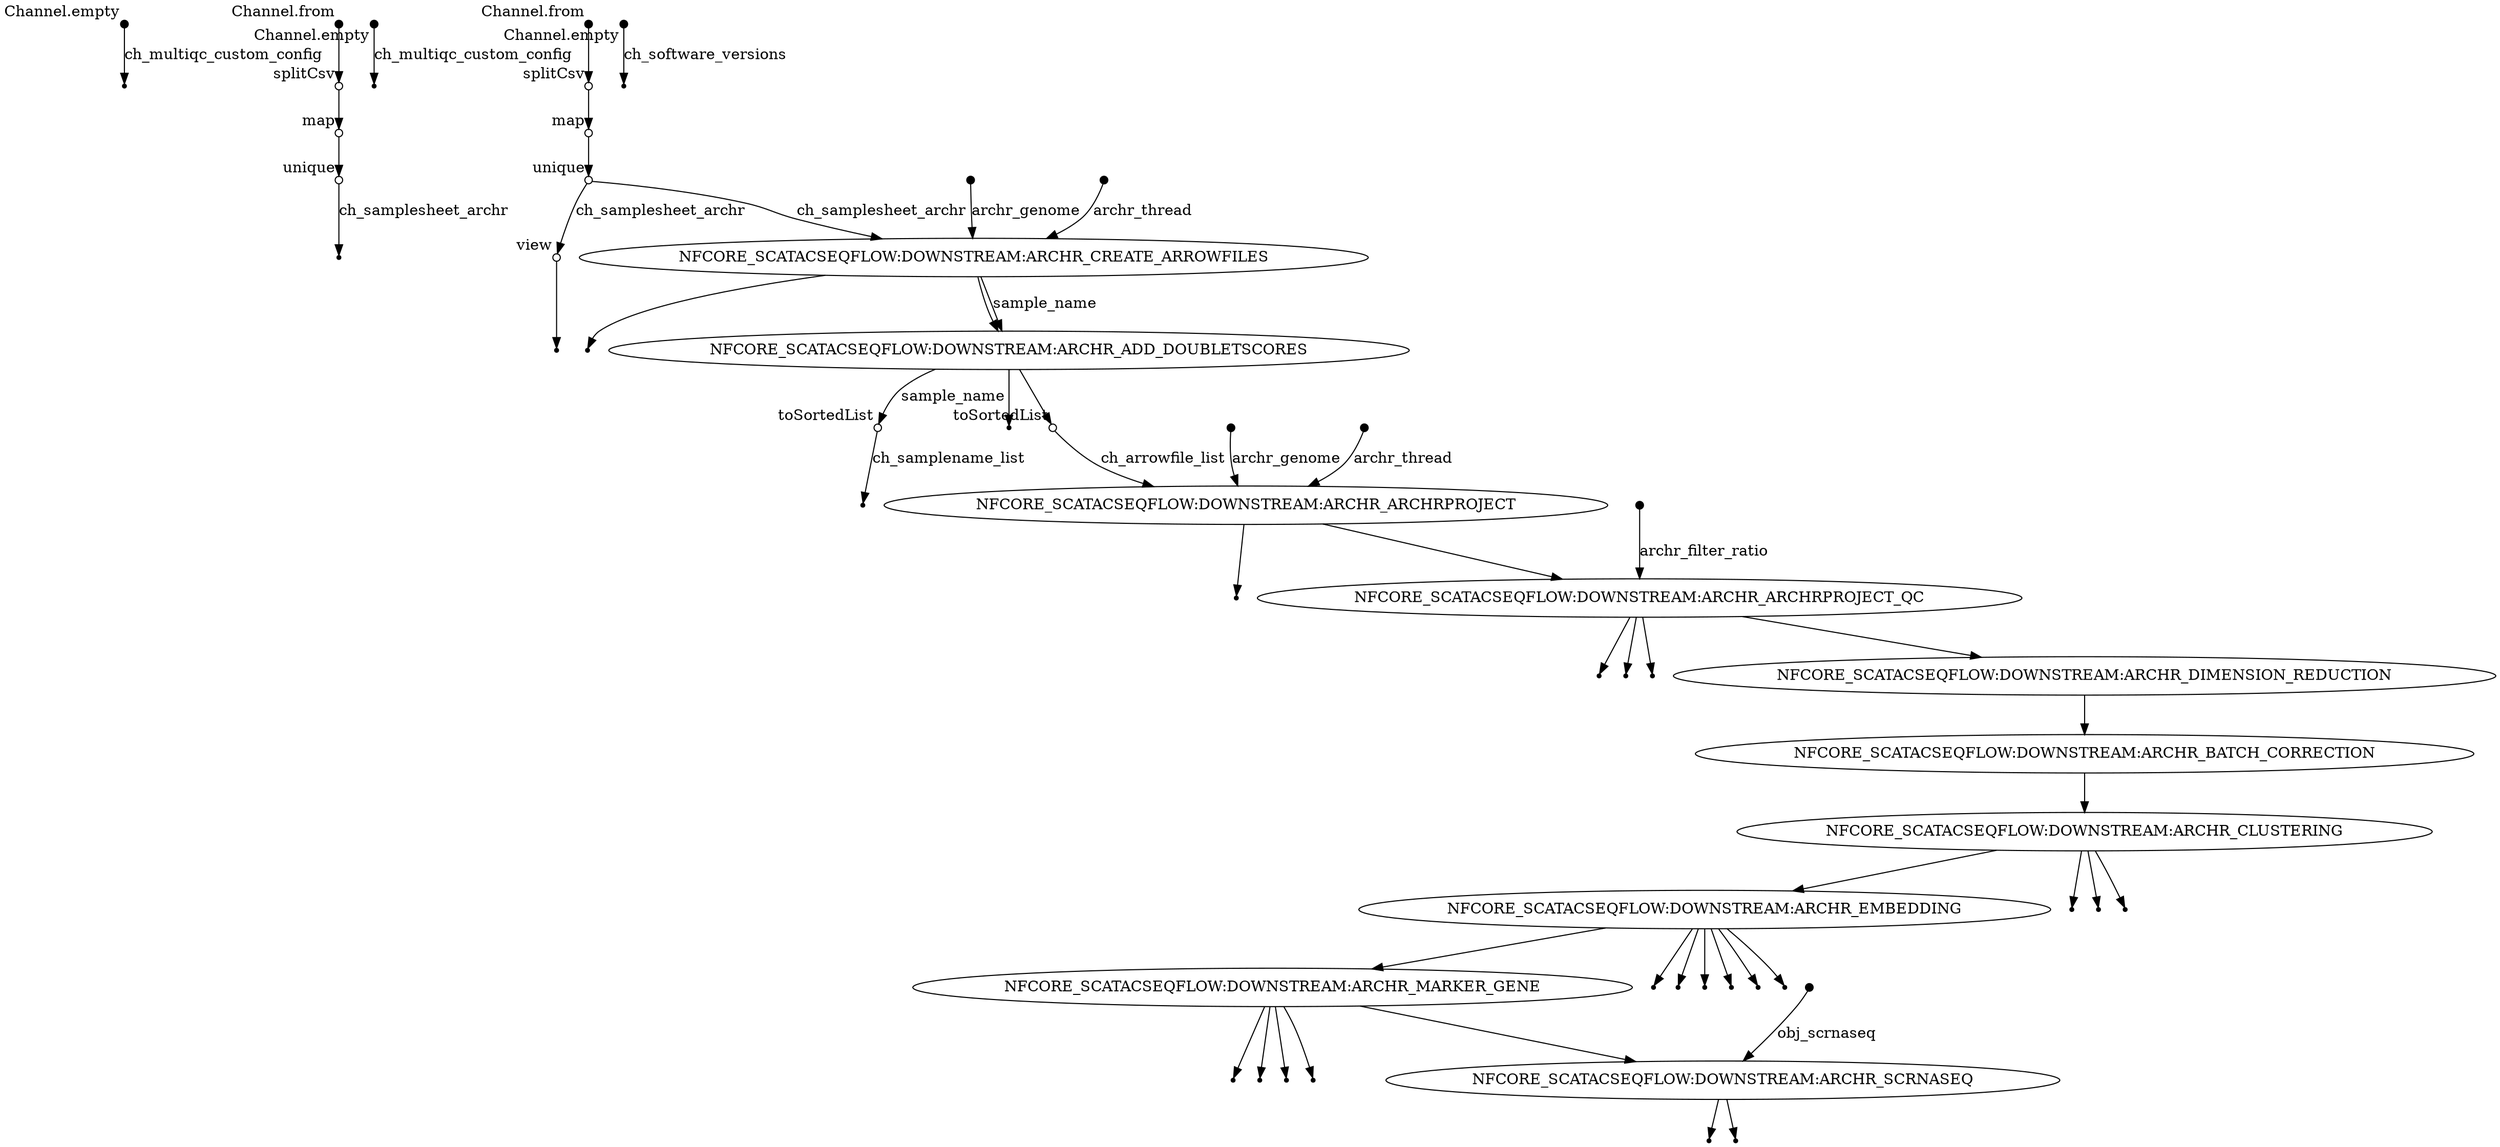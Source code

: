 digraph "pipeline_dag_20210811_083730" {
p0 [shape=point,label="",fixedsize=true,width=0.1,xlabel="Channel.empty"];
p1 [shape=point];
p0 -> p1 [label="ch_multiqc_custom_config"];

p2 [shape=point,label="",fixedsize=true,width=0.1,xlabel="Channel.from"];
p3 [shape=circle,label="",fixedsize=true,width=0.1,xlabel="splitCsv"];
p2 -> p3;

p3 [shape=circle,label="",fixedsize=true,width=0.1,xlabel="splitCsv"];
p4 [shape=circle,label="",fixedsize=true,width=0.1,xlabel="map"];
p3 -> p4;

p4 [shape=circle,label="",fixedsize=true,width=0.1,xlabel="map"];
p5 [shape=circle,label="",fixedsize=true,width=0.1,xlabel="unique"];
p4 -> p5;

p5 [shape=circle,label="",fixedsize=true,width=0.1,xlabel="unique"];
p6 [shape=point];
p5 -> p6 [label="ch_samplesheet_archr"];

p7 [shape=point,label="",fixedsize=true,width=0.1,xlabel="Channel.empty"];
p8 [shape=point];
p7 -> p8 [label="ch_multiqc_custom_config"];

p9 [shape=point,label="",fixedsize=true,width=0.1,xlabel="Channel.from"];
p10 [shape=circle,label="",fixedsize=true,width=0.1,xlabel="splitCsv"];
p9 -> p10;

p10 [shape=circle,label="",fixedsize=true,width=0.1,xlabel="splitCsv"];
p11 [shape=circle,label="",fixedsize=true,width=0.1,xlabel="map"];
p10 -> p11;

p11 [shape=circle,label="",fixedsize=true,width=0.1,xlabel="map"];
p12 [shape=circle,label="",fixedsize=true,width=0.1,xlabel="unique"];
p11 -> p12;

p12 [shape=circle,label="",fixedsize=true,width=0.1,xlabel="unique"];
p15 [shape=circle,label="",fixedsize=true,width=0.1,xlabel="view"];
p12 -> p15 [label="ch_samplesheet_archr"];

p13 [shape=point,label="",fixedsize=true,width=0.1,xlabel="Channel.empty"];
p14 [shape=point];
p13 -> p14 [label="ch_software_versions"];

p15 [shape=circle,label="",fixedsize=true,width=0.1,xlabel="view"];
p16 [shape=point];
p15 -> p16;

p12 [shape=circle,label="",fixedsize=true,width=0.1,xlabel="unique"];
p19 [label="NFCORE_SCATACSEQFLOW:DOWNSTREAM:ARCHR_CREATE_ARROWFILES"];
p12 -> p19 [label="ch_samplesheet_archr"];

p17 [shape=point,label="",fixedsize=true,width=0.1];
p19 [label="NFCORE_SCATACSEQFLOW:DOWNSTREAM:ARCHR_CREATE_ARROWFILES"];
p17 -> p19 [label="archr_genome"];

p18 [shape=point,label="",fixedsize=true,width=0.1];
p19 [label="NFCORE_SCATACSEQFLOW:DOWNSTREAM:ARCHR_CREATE_ARROWFILES"];
p18 -> p19 [label="archr_thread"];

p19 [label="NFCORE_SCATACSEQFLOW:DOWNSTREAM:ARCHR_CREATE_ARROWFILES"];
p21 [label="NFCORE_SCATACSEQFLOW:DOWNSTREAM:ARCHR_ADD_DOUBLETSCORES"];
p19 -> p21 [label="sample_name"];

p19 [label="NFCORE_SCATACSEQFLOW:DOWNSTREAM:ARCHR_CREATE_ARROWFILES"];
p20 [shape=point];
p19 -> p20;

p19 [label="NFCORE_SCATACSEQFLOW:DOWNSTREAM:ARCHR_CREATE_ARROWFILES"];
p21 [label="NFCORE_SCATACSEQFLOW:DOWNSTREAM:ARCHR_ADD_DOUBLETSCORES"];
p19 -> p21;

p21 [label="NFCORE_SCATACSEQFLOW:DOWNSTREAM:ARCHR_ADD_DOUBLETSCORES"];
p23 [shape=circle,label="",fixedsize=true,width=0.1,xlabel="toSortedList"];
p21 -> p23 [label="sample_name"];

p21 [label="NFCORE_SCATACSEQFLOW:DOWNSTREAM:ARCHR_ADD_DOUBLETSCORES"];
p22 [shape=point];
p21 -> p22;

p21 [label="NFCORE_SCATACSEQFLOW:DOWNSTREAM:ARCHR_ADD_DOUBLETSCORES"];
p25 [shape=circle,label="",fixedsize=true,width=0.1,xlabel="toSortedList"];
p21 -> p25;

p23 [shape=circle,label="",fixedsize=true,width=0.1,xlabel="toSortedList"];
p24 [shape=point];
p23 -> p24 [label="ch_samplename_list"];

p25 [shape=circle,label="",fixedsize=true,width=0.1,xlabel="toSortedList"];
p28 [label="NFCORE_SCATACSEQFLOW:DOWNSTREAM:ARCHR_ARCHRPROJECT"];
p25 -> p28 [label="ch_arrowfile_list"];

p26 [shape=point,label="",fixedsize=true,width=0.1];
p28 [label="NFCORE_SCATACSEQFLOW:DOWNSTREAM:ARCHR_ARCHRPROJECT"];
p26 -> p28 [label="archr_genome"];

p27 [shape=point,label="",fixedsize=true,width=0.1];
p28 [label="NFCORE_SCATACSEQFLOW:DOWNSTREAM:ARCHR_ARCHRPROJECT"];
p27 -> p28 [label="archr_thread"];

p28 [label="NFCORE_SCATACSEQFLOW:DOWNSTREAM:ARCHR_ARCHRPROJECT"];
p29 [shape=point];
p28 -> p29;

p28 [label="NFCORE_SCATACSEQFLOW:DOWNSTREAM:ARCHR_ARCHRPROJECT"];
p31 [label="NFCORE_SCATACSEQFLOW:DOWNSTREAM:ARCHR_ARCHRPROJECT_QC"];
p28 -> p31;

p30 [shape=point,label="",fixedsize=true,width=0.1];
p31 [label="NFCORE_SCATACSEQFLOW:DOWNSTREAM:ARCHR_ARCHRPROJECT_QC"];
p30 -> p31 [label="archr_filter_ratio"];

p31 [label="NFCORE_SCATACSEQFLOW:DOWNSTREAM:ARCHR_ARCHRPROJECT_QC"];
p34 [shape=point];
p31 -> p34;

p31 [label="NFCORE_SCATACSEQFLOW:DOWNSTREAM:ARCHR_ARCHRPROJECT_QC"];
p33 [shape=point];
p31 -> p33;

p31 [label="NFCORE_SCATACSEQFLOW:DOWNSTREAM:ARCHR_ARCHRPROJECT_QC"];
p32 [shape=point];
p31 -> p32;

p31 [label="NFCORE_SCATACSEQFLOW:DOWNSTREAM:ARCHR_ARCHRPROJECT_QC"];
p35 [label="NFCORE_SCATACSEQFLOW:DOWNSTREAM:ARCHR_DIMENSION_REDUCTION"];
p31 -> p35;

p35 [label="NFCORE_SCATACSEQFLOW:DOWNSTREAM:ARCHR_DIMENSION_REDUCTION"];
p36 [label="NFCORE_SCATACSEQFLOW:DOWNSTREAM:ARCHR_BATCH_CORRECTION"];
p35 -> p36;

p36 [label="NFCORE_SCATACSEQFLOW:DOWNSTREAM:ARCHR_BATCH_CORRECTION"];
p37 [label="NFCORE_SCATACSEQFLOW:DOWNSTREAM:ARCHR_CLUSTERING"];
p36 -> p37;

p37 [label="NFCORE_SCATACSEQFLOW:DOWNSTREAM:ARCHR_CLUSTERING"];
p41 [label="NFCORE_SCATACSEQFLOW:DOWNSTREAM:ARCHR_EMBEDDING"];
p37 -> p41;

p37 [label="NFCORE_SCATACSEQFLOW:DOWNSTREAM:ARCHR_CLUSTERING"];
p40 [shape=point];
p37 -> p40;

p37 [label="NFCORE_SCATACSEQFLOW:DOWNSTREAM:ARCHR_CLUSTERING"];
p39 [shape=point];
p37 -> p39;

p37 [label="NFCORE_SCATACSEQFLOW:DOWNSTREAM:ARCHR_CLUSTERING"];
p38 [shape=point];
p37 -> p38;

p41 [label="NFCORE_SCATACSEQFLOW:DOWNSTREAM:ARCHR_EMBEDDING"];
p48 [label="NFCORE_SCATACSEQFLOW:DOWNSTREAM:ARCHR_MARKER_GENE"];
p41 -> p48;

p41 [label="NFCORE_SCATACSEQFLOW:DOWNSTREAM:ARCHR_EMBEDDING"];
p47 [shape=point];
p41 -> p47;

p41 [label="NFCORE_SCATACSEQFLOW:DOWNSTREAM:ARCHR_EMBEDDING"];
p46 [shape=point];
p41 -> p46;

p41 [label="NFCORE_SCATACSEQFLOW:DOWNSTREAM:ARCHR_EMBEDDING"];
p45 [shape=point];
p41 -> p45;

p41 [label="NFCORE_SCATACSEQFLOW:DOWNSTREAM:ARCHR_EMBEDDING"];
p44 [shape=point];
p41 -> p44;

p41 [label="NFCORE_SCATACSEQFLOW:DOWNSTREAM:ARCHR_EMBEDDING"];
p43 [shape=point];
p41 -> p43;

p41 [label="NFCORE_SCATACSEQFLOW:DOWNSTREAM:ARCHR_EMBEDDING"];
p42 [shape=point];
p41 -> p42;

p48 [label="NFCORE_SCATACSEQFLOW:DOWNSTREAM:ARCHR_MARKER_GENE"];
p54 [label="NFCORE_SCATACSEQFLOW:DOWNSTREAM:ARCHR_SCRNASEQ"];
p48 -> p54;

p48 [label="NFCORE_SCATACSEQFLOW:DOWNSTREAM:ARCHR_MARKER_GENE"];
p52 [shape=point];
p48 -> p52;

p48 [label="NFCORE_SCATACSEQFLOW:DOWNSTREAM:ARCHR_MARKER_GENE"];
p51 [shape=point];
p48 -> p51;

p48 [label="NFCORE_SCATACSEQFLOW:DOWNSTREAM:ARCHR_MARKER_GENE"];
p50 [shape=point];
p48 -> p50;

p48 [label="NFCORE_SCATACSEQFLOW:DOWNSTREAM:ARCHR_MARKER_GENE"];
p49 [shape=point];
p48 -> p49;

p53 [shape=point,label="",fixedsize=true,width=0.1];
p54 [label="NFCORE_SCATACSEQFLOW:DOWNSTREAM:ARCHR_SCRNASEQ"];
p53 -> p54 [label="obj_scrnaseq"];

p54 [label="NFCORE_SCATACSEQFLOW:DOWNSTREAM:ARCHR_SCRNASEQ"];
p56 [shape=point];
p54 -> p56;

p54 [label="NFCORE_SCATACSEQFLOW:DOWNSTREAM:ARCHR_SCRNASEQ"];
p55 [shape=point];
p54 -> p55;

}
